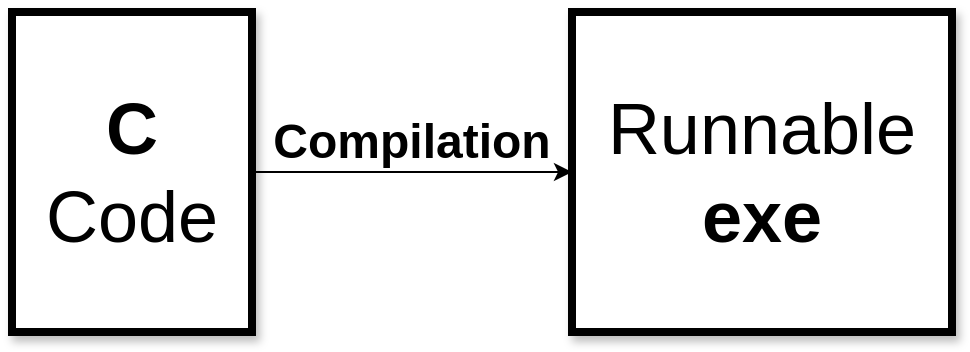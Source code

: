 <mxfile version="24.7.7">
  <diagram name="Page-1" id="N2qaACGeDJNn6jV-2qIZ">
    <mxGraphModel dx="1050" dy="565" grid="1" gridSize="10" guides="1" tooltips="1" connect="1" arrows="1" fold="1" page="1" pageScale="1" pageWidth="827" pageHeight="1169" math="0" shadow="0">
      <root>
        <mxCell id="0" />
        <mxCell id="1" parent="0" />
        <mxCell id="F6tfVA9neX-4Vz7wG99A-1" value="" style="rounded=0;whiteSpace=wrap;html=1;shadow=1;strokeWidth=4;" vertex="1" parent="1">
          <mxGeometry x="100" y="160" width="120" height="160" as="geometry" />
        </mxCell>
        <mxCell id="F6tfVA9neX-4Vz7wG99A-2" value="&lt;font style=&quot;font-size: 36px;&quot;&gt;&lt;b&gt;C &lt;/b&gt;Code&lt;/font&gt;" style="text;html=1;align=center;verticalAlign=middle;whiteSpace=wrap;rounded=0;" vertex="1" parent="1">
          <mxGeometry x="110" y="200" width="100" height="80" as="geometry" />
        </mxCell>
        <mxCell id="F6tfVA9neX-4Vz7wG99A-3" value="" style="rounded=0;whiteSpace=wrap;html=1;strokeWidth=4;shadow=1;" vertex="1" parent="1">
          <mxGeometry x="380" y="160" width="190" height="160" as="geometry" />
        </mxCell>
        <mxCell id="F6tfVA9neX-4Vz7wG99A-4" value="" style="endArrow=classic;html=1;rounded=0;exitX=1;exitY=0.5;exitDx=0;exitDy=0;entryX=0;entryY=0.5;entryDx=0;entryDy=0;" edge="1" parent="1" source="F6tfVA9neX-4Vz7wG99A-1" target="F6tfVA9neX-4Vz7wG99A-3">
          <mxGeometry width="50" height="50" relative="1" as="geometry">
            <mxPoint x="390" y="320" as="sourcePoint" />
            <mxPoint x="440" y="270" as="targetPoint" />
          </mxGeometry>
        </mxCell>
        <mxCell id="F6tfVA9neX-4Vz7wG99A-5" value="&lt;font style=&quot;font-size: 36px;&quot;&gt;Runnable&lt;b&gt; exe&lt;/b&gt;&lt;/font&gt;" style="text;html=1;align=center;verticalAlign=middle;whiteSpace=wrap;rounded=0;" vertex="1" parent="1">
          <mxGeometry x="425" y="200" width="100" height="80" as="geometry" />
        </mxCell>
        <mxCell id="F6tfVA9neX-4Vz7wG99A-6" value="&lt;b&gt;&lt;font style=&quot;font-size: 24px;&quot;&gt;Compilation&lt;/font&gt;&lt;/b&gt;" style="text;html=1;align=center;verticalAlign=middle;whiteSpace=wrap;rounded=0;" vertex="1" parent="1">
          <mxGeometry x="270" y="210" width="60" height="30" as="geometry" />
        </mxCell>
      </root>
    </mxGraphModel>
  </diagram>
</mxfile>
